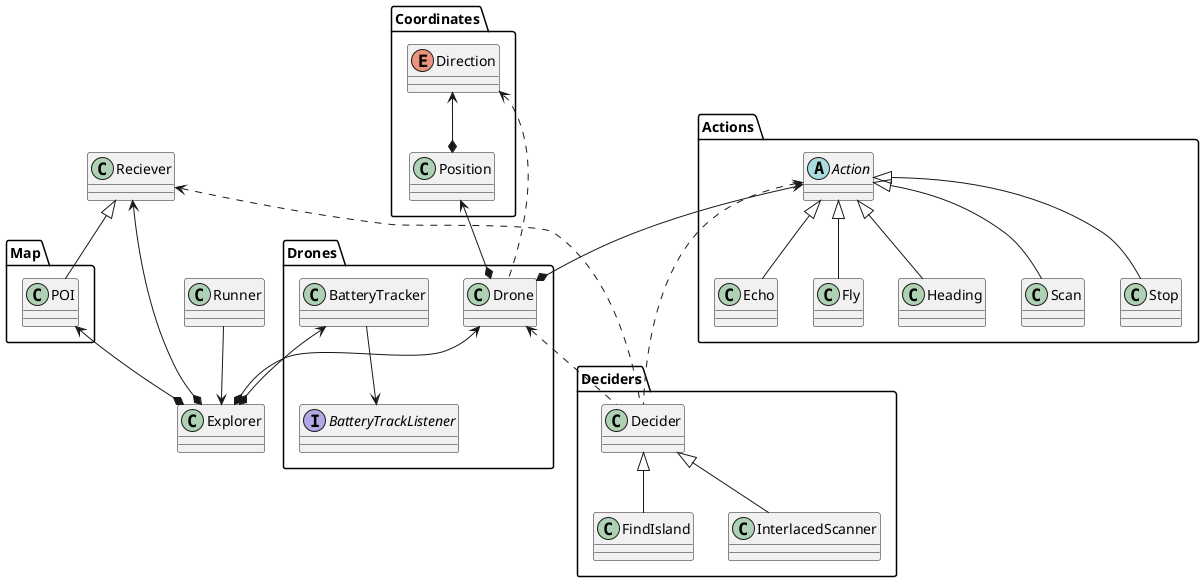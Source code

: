 @startuml

package Coordinates {
    enum Direction {

    }
    class Position {

    }
}

package Drones {
    interface BatteryTrackListener {

    }

    class BatteryTracker {
    }
    
    class Drone {

    }
}

package Deciders {
    class Decider {

    }
    
    class FindIsland extends Decider {

    }
    
    class InterlacedScanner extends Decider {

    }
}

package Map {
    class POI {

    }
}

package Actions {
    abstract class Action {

    }

    class Echo extends Action {

    }

    class Fly extends Action { }

    class Heading extends Action {

    }

    class Scan extends Action { }

    class Stop extends Action { }
}

class Explorer {

}

class Reciever {

}

class Runner {
}

BatteryTracker --> BatteryTrackListener

Explorer *-up-> Drone
Explorer *-up-> BatteryTracker
Explorer *-up-> Reciever
Explorer *-up-> POI

Decider .up-> Drone
Decider .up-> Reciever

Drone *-up-> Position  
Drone .up-> Direction 
Position *-up-> Direction  

Reciever <|-- POI
Runner --> Explorer

Drone *-up-> Action
Decider .up-> Action

@enduml